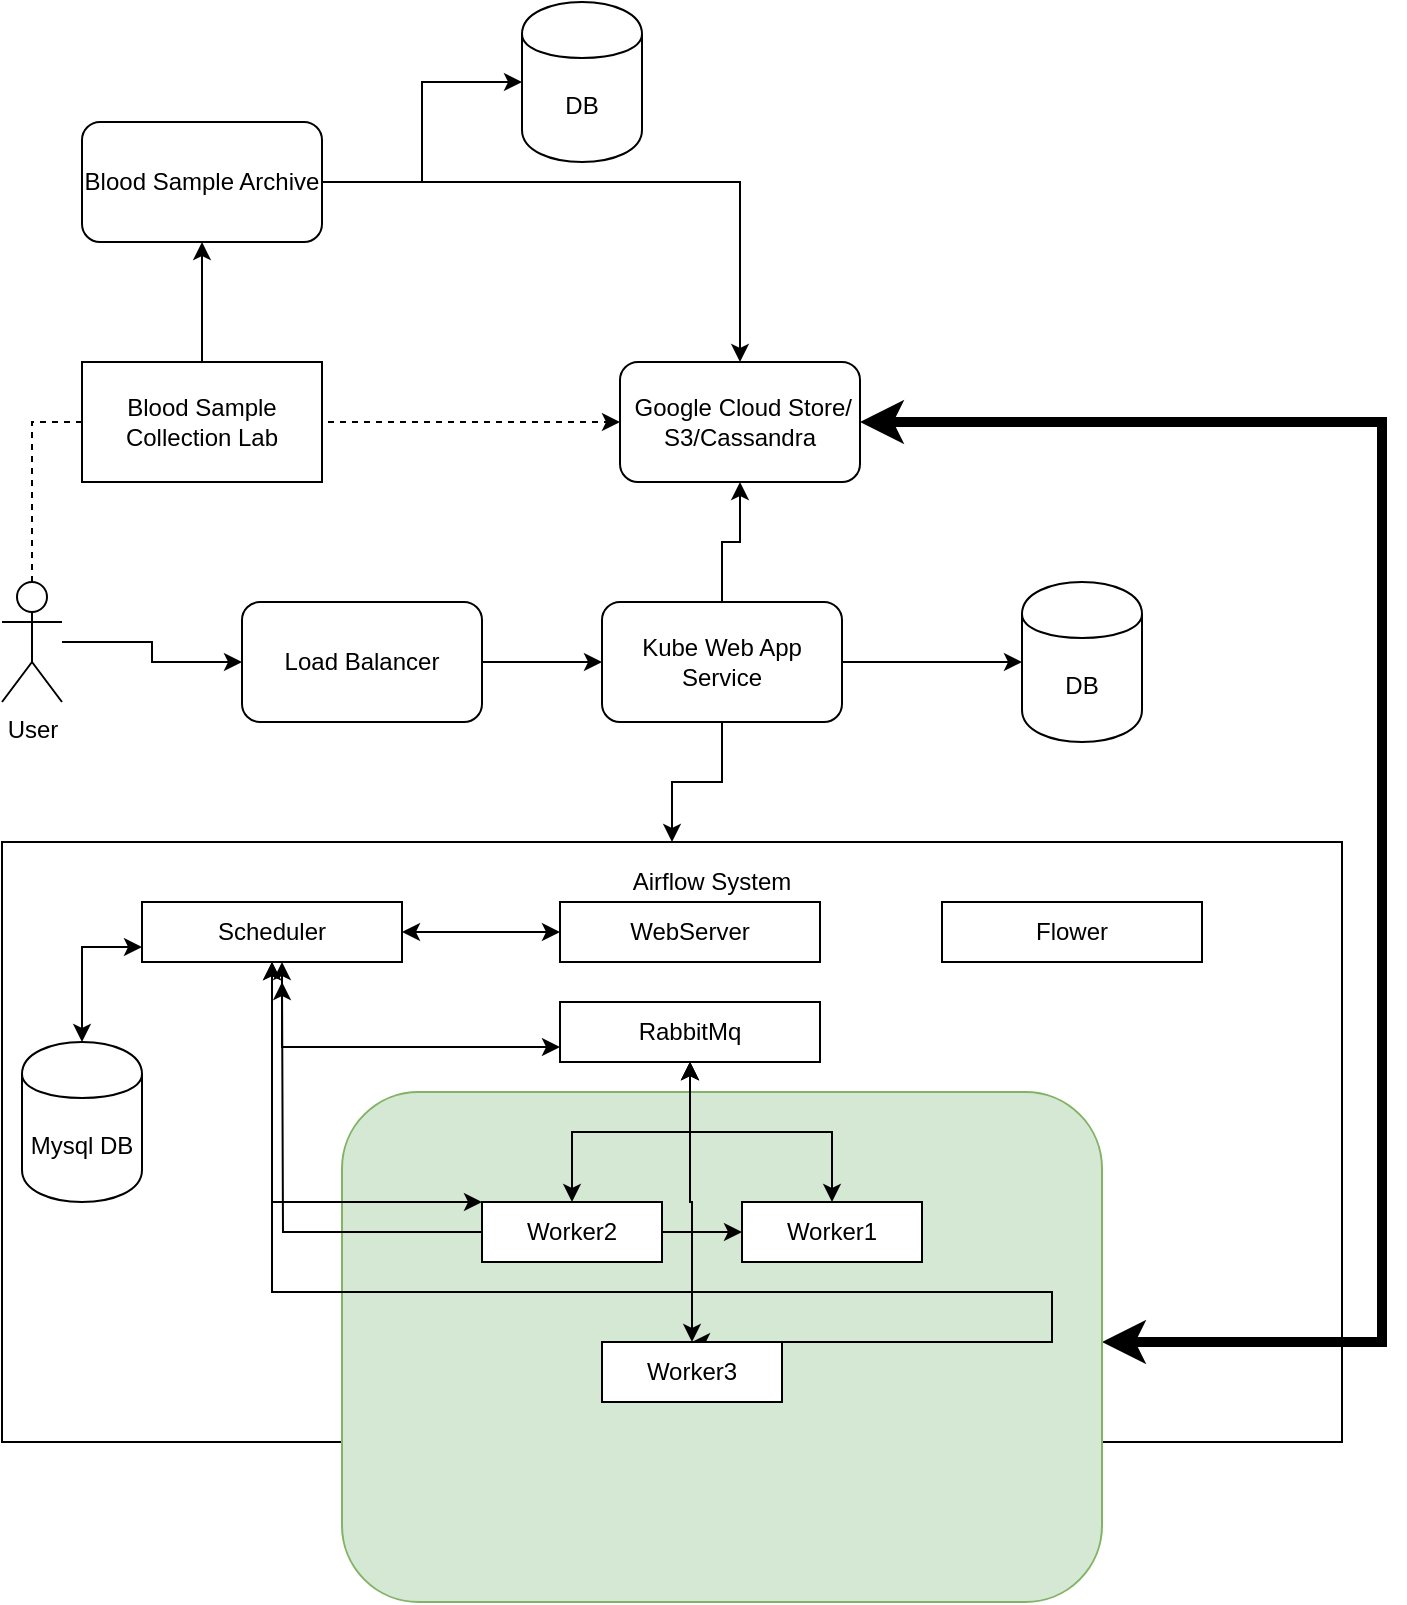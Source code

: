 <mxfile version="13.2.2" type="github"><diagram id="e9JqL2GU0M7pFtmjt0dD" name="Page-1"><mxGraphModel dx="786" dy="496" grid="1" gridSize="10" guides="1" tooltips="1" connect="1" arrows="1" fold="1" page="1" pageScale="1" pageWidth="827" pageHeight="1169" math="0" shadow="0"><root><mxCell id="0"/><mxCell id="1" parent="0"/><mxCell id="AEIvTNT1-IH5Jrjgt6RY-9" value="" style="rounded=0;whiteSpace=wrap;html=1;" vertex="1" parent="1"><mxGeometry x="70" y="430" width="670" height="300" as="geometry"/></mxCell><mxCell id="AEIvTNT1-IH5Jrjgt6RY-48" style="edgeStyle=orthogonalEdgeStyle;rounded=0;orthogonalLoop=1;jettySize=auto;html=1;entryX=1;entryY=0.5;entryDx=0;entryDy=0;startArrow=classic;startFill=1;strokeWidth=5;" edge="1" parent="1" source="AEIvTNT1-IH5Jrjgt6RY-47" target="AEIvTNT1-IH5Jrjgt6RY-7"><mxGeometry relative="1" as="geometry"><Array as="points"><mxPoint x="760" y="680"/><mxPoint x="760" y="220"/></Array></mxGeometry></mxCell><mxCell id="AEIvTNT1-IH5Jrjgt6RY-47" value="" style="rounded=1;whiteSpace=wrap;html=1;fillColor=#d5e8d4;strokeColor=#82b366;" vertex="1" parent="1"><mxGeometry x="240" y="555" width="380" height="255" as="geometry"/></mxCell><mxCell id="AEIvTNT1-IH5Jrjgt6RY-5" value="" style="edgeStyle=orthogonalEdgeStyle;rounded=0;orthogonalLoop=1;jettySize=auto;html=1;" edge="1" parent="1" source="AEIvTNT1-IH5Jrjgt6RY-1" target="AEIvTNT1-IH5Jrjgt6RY-2"><mxGeometry relative="1" as="geometry"><mxPoint x="180" y="330" as="targetPoint"/></mxGeometry></mxCell><mxCell id="AEIvTNT1-IH5Jrjgt6RY-16" value="" style="edgeStyle=orthogonalEdgeStyle;rounded=0;orthogonalLoop=1;jettySize=auto;html=1;entryX=0;entryY=0.5;entryDx=0;entryDy=0;dashed=1;" edge="1" parent="1" source="AEIvTNT1-IH5Jrjgt6RY-1" target="AEIvTNT1-IH5Jrjgt6RY-7"><mxGeometry relative="1" as="geometry"><mxPoint x="85" y="220" as="targetPoint"/><Array as="points"><mxPoint x="85" y="220"/></Array></mxGeometry></mxCell><mxCell id="AEIvTNT1-IH5Jrjgt6RY-1" value="User&lt;br&gt;" style="shape=umlActor;verticalLabelPosition=bottom;labelBackgroundColor=#ffffff;verticalAlign=top;html=1;outlineConnect=0;" vertex="1" parent="1"><mxGeometry x="70" y="300" width="30" height="60" as="geometry"/></mxCell><mxCell id="AEIvTNT1-IH5Jrjgt6RY-8" value="" style="edgeStyle=orthogonalEdgeStyle;rounded=0;orthogonalLoop=1;jettySize=auto;html=1;" edge="1" parent="1" source="AEIvTNT1-IH5Jrjgt6RY-2" target="AEIvTNT1-IH5Jrjgt6RY-6"><mxGeometry relative="1" as="geometry"/></mxCell><mxCell id="AEIvTNT1-IH5Jrjgt6RY-2" value="Load Balancer" style="rounded=1;whiteSpace=wrap;html=1;" vertex="1" parent="1"><mxGeometry x="190" y="310" width="120" height="60" as="geometry"/></mxCell><mxCell id="AEIvTNT1-IH5Jrjgt6RY-11" value="" style="edgeStyle=orthogonalEdgeStyle;rounded=0;orthogonalLoop=1;jettySize=auto;html=1;" edge="1" parent="1" source="AEIvTNT1-IH5Jrjgt6RY-6" target="AEIvTNT1-IH5Jrjgt6RY-10"><mxGeometry relative="1" as="geometry"/></mxCell><mxCell id="AEIvTNT1-IH5Jrjgt6RY-14" value="" style="edgeStyle=orthogonalEdgeStyle;rounded=0;orthogonalLoop=1;jettySize=auto;html=1;" edge="1" parent="1" source="AEIvTNT1-IH5Jrjgt6RY-6" target="AEIvTNT1-IH5Jrjgt6RY-7"><mxGeometry relative="1" as="geometry"/></mxCell><mxCell id="AEIvTNT1-IH5Jrjgt6RY-25" value="" style="edgeStyle=orthogonalEdgeStyle;rounded=0;orthogonalLoop=1;jettySize=auto;html=1;" edge="1" parent="1" source="AEIvTNT1-IH5Jrjgt6RY-6" target="AEIvTNT1-IH5Jrjgt6RY-9"><mxGeometry relative="1" as="geometry"/></mxCell><mxCell id="AEIvTNT1-IH5Jrjgt6RY-6" value="Kube Web App Service" style="rounded=1;whiteSpace=wrap;html=1;" vertex="1" parent="1"><mxGeometry x="370" y="310" width="120" height="60" as="geometry"/></mxCell><mxCell id="AEIvTNT1-IH5Jrjgt6RY-7" value="&amp;nbsp;Google Cloud Store/ S3/Cassandra" style="rounded=1;whiteSpace=wrap;html=1;" vertex="1" parent="1"><mxGeometry x="379" y="190" width="120" height="60" as="geometry"/></mxCell><mxCell id="AEIvTNT1-IH5Jrjgt6RY-10" value="DB" style="shape=cylinder;whiteSpace=wrap;html=1;boundedLbl=1;backgroundOutline=1;" vertex="1" parent="1"><mxGeometry x="580" y="300" width="60" height="80" as="geometry"/></mxCell><mxCell id="AEIvTNT1-IH5Jrjgt6RY-22" value="" style="edgeStyle=orthogonalEdgeStyle;rounded=0;orthogonalLoop=1;jettySize=auto;html=1;" edge="1" parent="1" source="AEIvTNT1-IH5Jrjgt6RY-17" target="AEIvTNT1-IH5Jrjgt6RY-19"><mxGeometry relative="1" as="geometry"/></mxCell><mxCell id="AEIvTNT1-IH5Jrjgt6RY-17" value="Blood Sample Collection Lab" style="rounded=0;whiteSpace=wrap;html=1;" vertex="1" parent="1"><mxGeometry x="110" y="190" width="120" height="60" as="geometry"/></mxCell><mxCell id="AEIvTNT1-IH5Jrjgt6RY-18" value="DB" style="shape=cylinder;whiteSpace=wrap;html=1;boundedLbl=1;backgroundOutline=1;" vertex="1" parent="1"><mxGeometry x="330" y="10" width="60" height="80" as="geometry"/></mxCell><mxCell id="AEIvTNT1-IH5Jrjgt6RY-23" value="" style="edgeStyle=orthogonalEdgeStyle;rounded=0;orthogonalLoop=1;jettySize=auto;html=1;" edge="1" parent="1" source="AEIvTNT1-IH5Jrjgt6RY-19" target="AEIvTNT1-IH5Jrjgt6RY-18"><mxGeometry relative="1" as="geometry"/></mxCell><mxCell id="AEIvTNT1-IH5Jrjgt6RY-24" style="edgeStyle=orthogonalEdgeStyle;rounded=0;orthogonalLoop=1;jettySize=auto;html=1;" edge="1" parent="1" source="AEIvTNT1-IH5Jrjgt6RY-19" target="AEIvTNT1-IH5Jrjgt6RY-7"><mxGeometry relative="1" as="geometry"/></mxCell><mxCell id="AEIvTNT1-IH5Jrjgt6RY-19" value="Blood Sample Archive" style="rounded=1;whiteSpace=wrap;html=1;" vertex="1" parent="1"><mxGeometry x="110" y="70" width="120" height="60" as="geometry"/></mxCell><mxCell id="AEIvTNT1-IH5Jrjgt6RY-26" value="Airflow System" style="text;html=1;strokeColor=none;fillColor=none;align=center;verticalAlign=middle;whiteSpace=wrap;rounded=0;" vertex="1" parent="1"><mxGeometry x="360" y="440" width="130" height="20" as="geometry"/></mxCell><mxCell id="AEIvTNT1-IH5Jrjgt6RY-35" style="edgeStyle=orthogonalEdgeStyle;rounded=0;orthogonalLoop=1;jettySize=auto;html=1;entryX=0;entryY=0.75;entryDx=0;entryDy=0;startArrow=classic;startFill=1;" edge="1" parent="1" source="AEIvTNT1-IH5Jrjgt6RY-27" target="AEIvTNT1-IH5Jrjgt6RY-30"><mxGeometry relative="1" as="geometry"><Array as="points"><mxPoint x="210" y="533"/></Array></mxGeometry></mxCell><mxCell id="AEIvTNT1-IH5Jrjgt6RY-42" style="edgeStyle=orthogonalEdgeStyle;rounded=0;orthogonalLoop=1;jettySize=auto;html=1;startArrow=classic;startFill=1;" edge="1" parent="1" source="AEIvTNT1-IH5Jrjgt6RY-27" target="AEIvTNT1-IH5Jrjgt6RY-38"><mxGeometry relative="1" as="geometry"><Array as="points"><mxPoint x="205" y="610"/></Array></mxGeometry></mxCell><mxCell id="AEIvTNT1-IH5Jrjgt6RY-43" style="edgeStyle=orthogonalEdgeStyle;rounded=0;orthogonalLoop=1;jettySize=auto;html=1;entryX=0.5;entryY=0;entryDx=0;entryDy=0;startArrow=classic;startFill=1;" edge="1" parent="1" source="AEIvTNT1-IH5Jrjgt6RY-27" target="AEIvTNT1-IH5Jrjgt6RY-39"><mxGeometry relative="1" as="geometry"><Array as="points"><mxPoint x="205" y="655"/><mxPoint x="595" y="655"/></Array></mxGeometry></mxCell><mxCell id="AEIvTNT1-IH5Jrjgt6RY-27" value="Scheduler" style="rounded=0;whiteSpace=wrap;html=1;" vertex="1" parent="1"><mxGeometry x="140" y="460" width="130" height="30" as="geometry"/></mxCell><mxCell id="AEIvTNT1-IH5Jrjgt6RY-31" style="edgeStyle=orthogonalEdgeStyle;rounded=0;orthogonalLoop=1;jettySize=auto;html=1;startArrow=classic;startFill=1;" edge="1" parent="1" source="AEIvTNT1-IH5Jrjgt6RY-28" target="AEIvTNT1-IH5Jrjgt6RY-27"><mxGeometry relative="1" as="geometry"/></mxCell><mxCell id="AEIvTNT1-IH5Jrjgt6RY-28" value="WebServer" style="rounded=0;whiteSpace=wrap;html=1;" vertex="1" parent="1"><mxGeometry x="349" y="460" width="130" height="30" as="geometry"/></mxCell><mxCell id="AEIvTNT1-IH5Jrjgt6RY-29" value="Flower" style="rounded=0;whiteSpace=wrap;html=1;" vertex="1" parent="1"><mxGeometry x="540" y="460" width="130" height="30" as="geometry"/></mxCell><mxCell id="AEIvTNT1-IH5Jrjgt6RY-30" value="RabbitMq" style="rounded=0;whiteSpace=wrap;html=1;" vertex="1" parent="1"><mxGeometry x="349" y="510" width="130" height="30" as="geometry"/></mxCell><mxCell id="AEIvTNT1-IH5Jrjgt6RY-33" style="edgeStyle=orthogonalEdgeStyle;rounded=0;orthogonalLoop=1;jettySize=auto;html=1;entryX=0;entryY=0.75;entryDx=0;entryDy=0;startArrow=classic;startFill=1;" edge="1" parent="1" source="AEIvTNT1-IH5Jrjgt6RY-32" target="AEIvTNT1-IH5Jrjgt6RY-27"><mxGeometry relative="1" as="geometry"/></mxCell><mxCell id="AEIvTNT1-IH5Jrjgt6RY-32" value="Mysql DB" style="shape=cylinder;whiteSpace=wrap;html=1;boundedLbl=1;backgroundOutline=1;" vertex="1" parent="1"><mxGeometry x="80" y="530" width="60" height="80" as="geometry"/></mxCell><mxCell id="AEIvTNT1-IH5Jrjgt6RY-41" style="edgeStyle=orthogonalEdgeStyle;rounded=0;orthogonalLoop=1;jettySize=auto;html=1;startArrow=classic;startFill=1;" edge="1" parent="1" source="AEIvTNT1-IH5Jrjgt6RY-37"><mxGeometry relative="1" as="geometry"><mxPoint x="210" y="500" as="targetPoint"/></mxGeometry></mxCell><mxCell id="AEIvTNT1-IH5Jrjgt6RY-44" style="edgeStyle=orthogonalEdgeStyle;rounded=0;orthogonalLoop=1;jettySize=auto;html=1;startArrow=classic;startFill=1;" edge="1" parent="1" source="AEIvTNT1-IH5Jrjgt6RY-37" target="AEIvTNT1-IH5Jrjgt6RY-30"><mxGeometry relative="1" as="geometry"/></mxCell><mxCell id="AEIvTNT1-IH5Jrjgt6RY-37" value="Worker1" style="rounded=0;whiteSpace=wrap;html=1;" vertex="1" parent="1"><mxGeometry x="440" y="610" width="90" height="30" as="geometry"/></mxCell><mxCell id="AEIvTNT1-IH5Jrjgt6RY-45" style="edgeStyle=orthogonalEdgeStyle;rounded=0;orthogonalLoop=1;jettySize=auto;html=1;startArrow=classic;startFill=1;" edge="1" parent="1" source="AEIvTNT1-IH5Jrjgt6RY-38" target="AEIvTNT1-IH5Jrjgt6RY-30"><mxGeometry relative="1" as="geometry"/></mxCell><mxCell id="AEIvTNT1-IH5Jrjgt6RY-38" value="Worker2" style="rounded=0;whiteSpace=wrap;html=1;" vertex="1" parent="1"><mxGeometry x="310" y="610" width="90" height="30" as="geometry"/></mxCell><mxCell id="AEIvTNT1-IH5Jrjgt6RY-46" style="edgeStyle=orthogonalEdgeStyle;rounded=0;orthogonalLoop=1;jettySize=auto;html=1;startArrow=classic;startFill=1;" edge="1" parent="1" source="AEIvTNT1-IH5Jrjgt6RY-39" target="AEIvTNT1-IH5Jrjgt6RY-30"><mxGeometry relative="1" as="geometry"/></mxCell><mxCell id="AEIvTNT1-IH5Jrjgt6RY-39" value="Worker3" style="rounded=0;whiteSpace=wrap;html=1;" vertex="1" parent="1"><mxGeometry x="370" y="680" width="90" height="30" as="geometry"/></mxCell></root></mxGraphModel></diagram></mxfile>